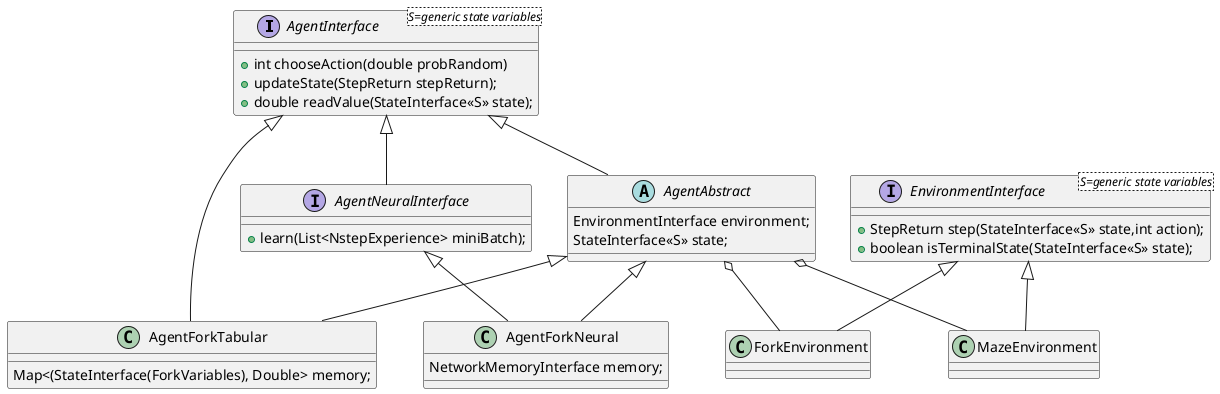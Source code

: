 @startuml
'https://plantuml.com/class-diagram

interface AgentInterface<S=generic state variables> {
+ int chooseAction(double probRandom)
+ updateState(StepReturn stepReturn);
+ double readValue(StateInterface<<S>> state);
}

interface AgentNeuralInterface {
+ learn(List<NstepExperience> miniBatch);
}

interface EnvironmentInterface<S=generic state variables> {
+  StepReturn step(StateInterface<<S>> state,int action);
+  boolean isTerminalState(StateInterface<<S>> state);
}


abstract class AgentAbstract {
    EnvironmentInterface environment;
    StateInterface<<S>> state;
}


class AgentForkNeural {
NetworkMemoryInterface memory;
}
class AgentForkTabular  {
Map<(StateInterface(ForkVariables), Double> memory;
}
class ForkEnvironment
class MazeEnvironment


AgentInterface <|-- AgentNeuralInterface

AgentInterface <|-- AgentAbstract
AgentNeuralInterface <|-- AgentForkNeural
AgentInterface <|-- AgentForkTabular
AgentAbstract <|-- AgentForkNeural
AgentAbstract <|-- AgentForkTabular

EnvironmentInterface <|-- ForkEnvironment
EnvironmentInterface <|-- MazeEnvironment

AgentAbstract  o-- ForkEnvironment
AgentAbstract  o-- MazeEnvironment





@enduml